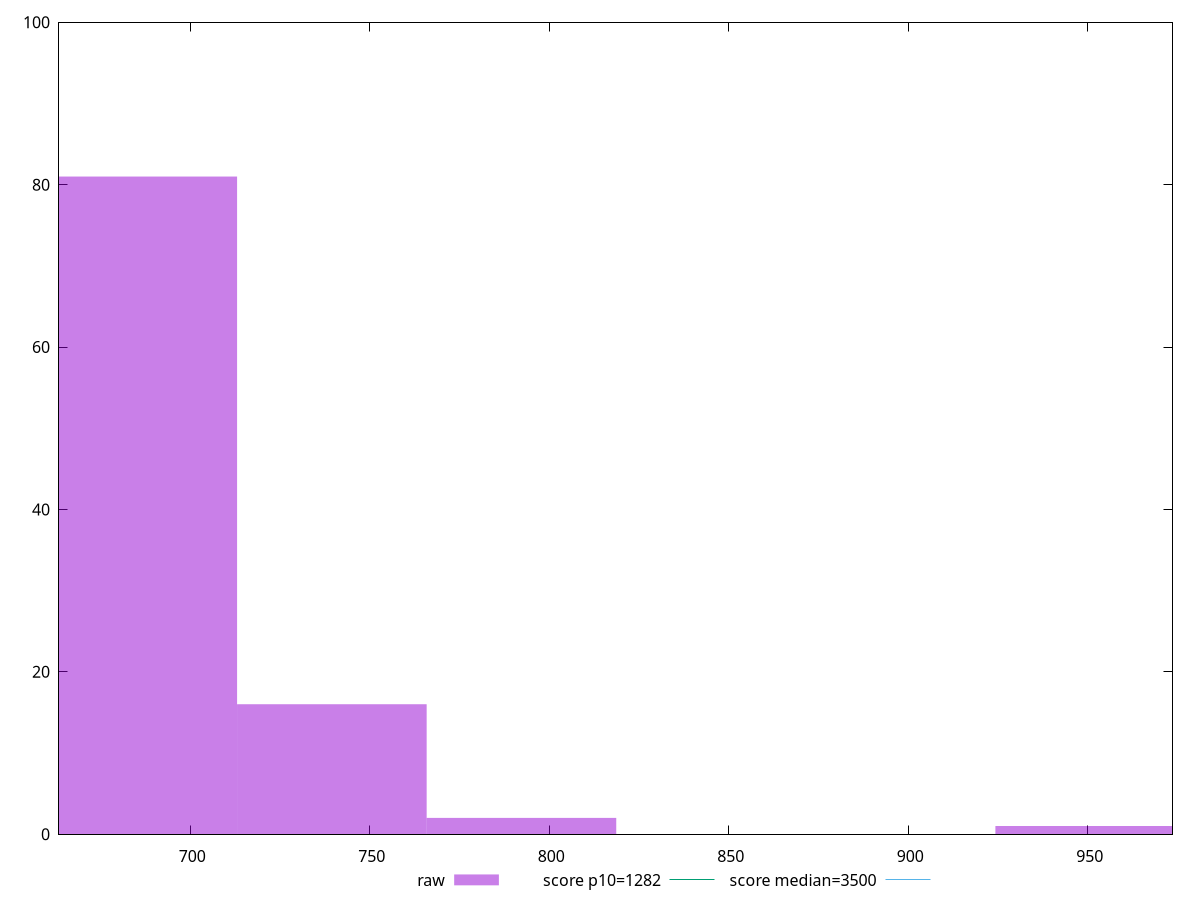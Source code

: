 reset

$raw <<EOF
950.6892277435768 1
686.6088867036943 81
739.4249549116707 16
792.2410231196473 2
EOF

set key outside below
set boxwidth 52.816068207976485
set xrange [663.4040000000002:973.6199999999991]
set yrange [0:100]
set trange [0:100]
set style fill transparent solid 0.5 noborder

set parametric
set terminal svg size 640, 490 enhanced background rgb 'white'
set output "reports/report_00032_2021-02-25T10-28-15.087Z/bootup-time/samples/music/raw/histogram.svg"

plot $raw title "raw" with boxes, \
     1282,t title "score p10=1282", \
     3500,t title "score median=3500"

reset
